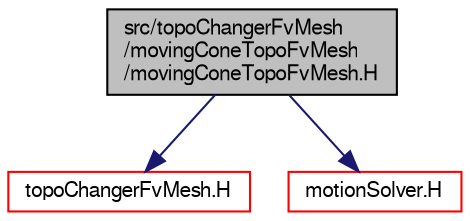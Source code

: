 digraph "src/topoChangerFvMesh/movingConeTopoFvMesh/movingConeTopoFvMesh.H"
{
  bgcolor="transparent";
  edge [fontname="FreeSans",fontsize="10",labelfontname="FreeSans",labelfontsize="10"];
  node [fontname="FreeSans",fontsize="10",shape=record];
  Node0 [label="src/topoChangerFvMesh\l/movingConeTopoFvMesh\l/movingConeTopoFvMesh.H",height=0.2,width=0.4,color="black", fillcolor="grey75", style="filled", fontcolor="black"];
  Node0 -> Node1 [color="midnightblue",fontsize="10",style="solid",fontname="FreeSans"];
  Node1 [label="topoChangerFvMesh.H",height=0.2,width=0.4,color="red",URL="$a16793.html"];
  Node0 -> Node273 [color="midnightblue",fontsize="10",style="solid",fontname="FreeSans"];
  Node273 [label="motionSolver.H",height=0.2,width=0.4,color="red",URL="$a00626.html"];
}

